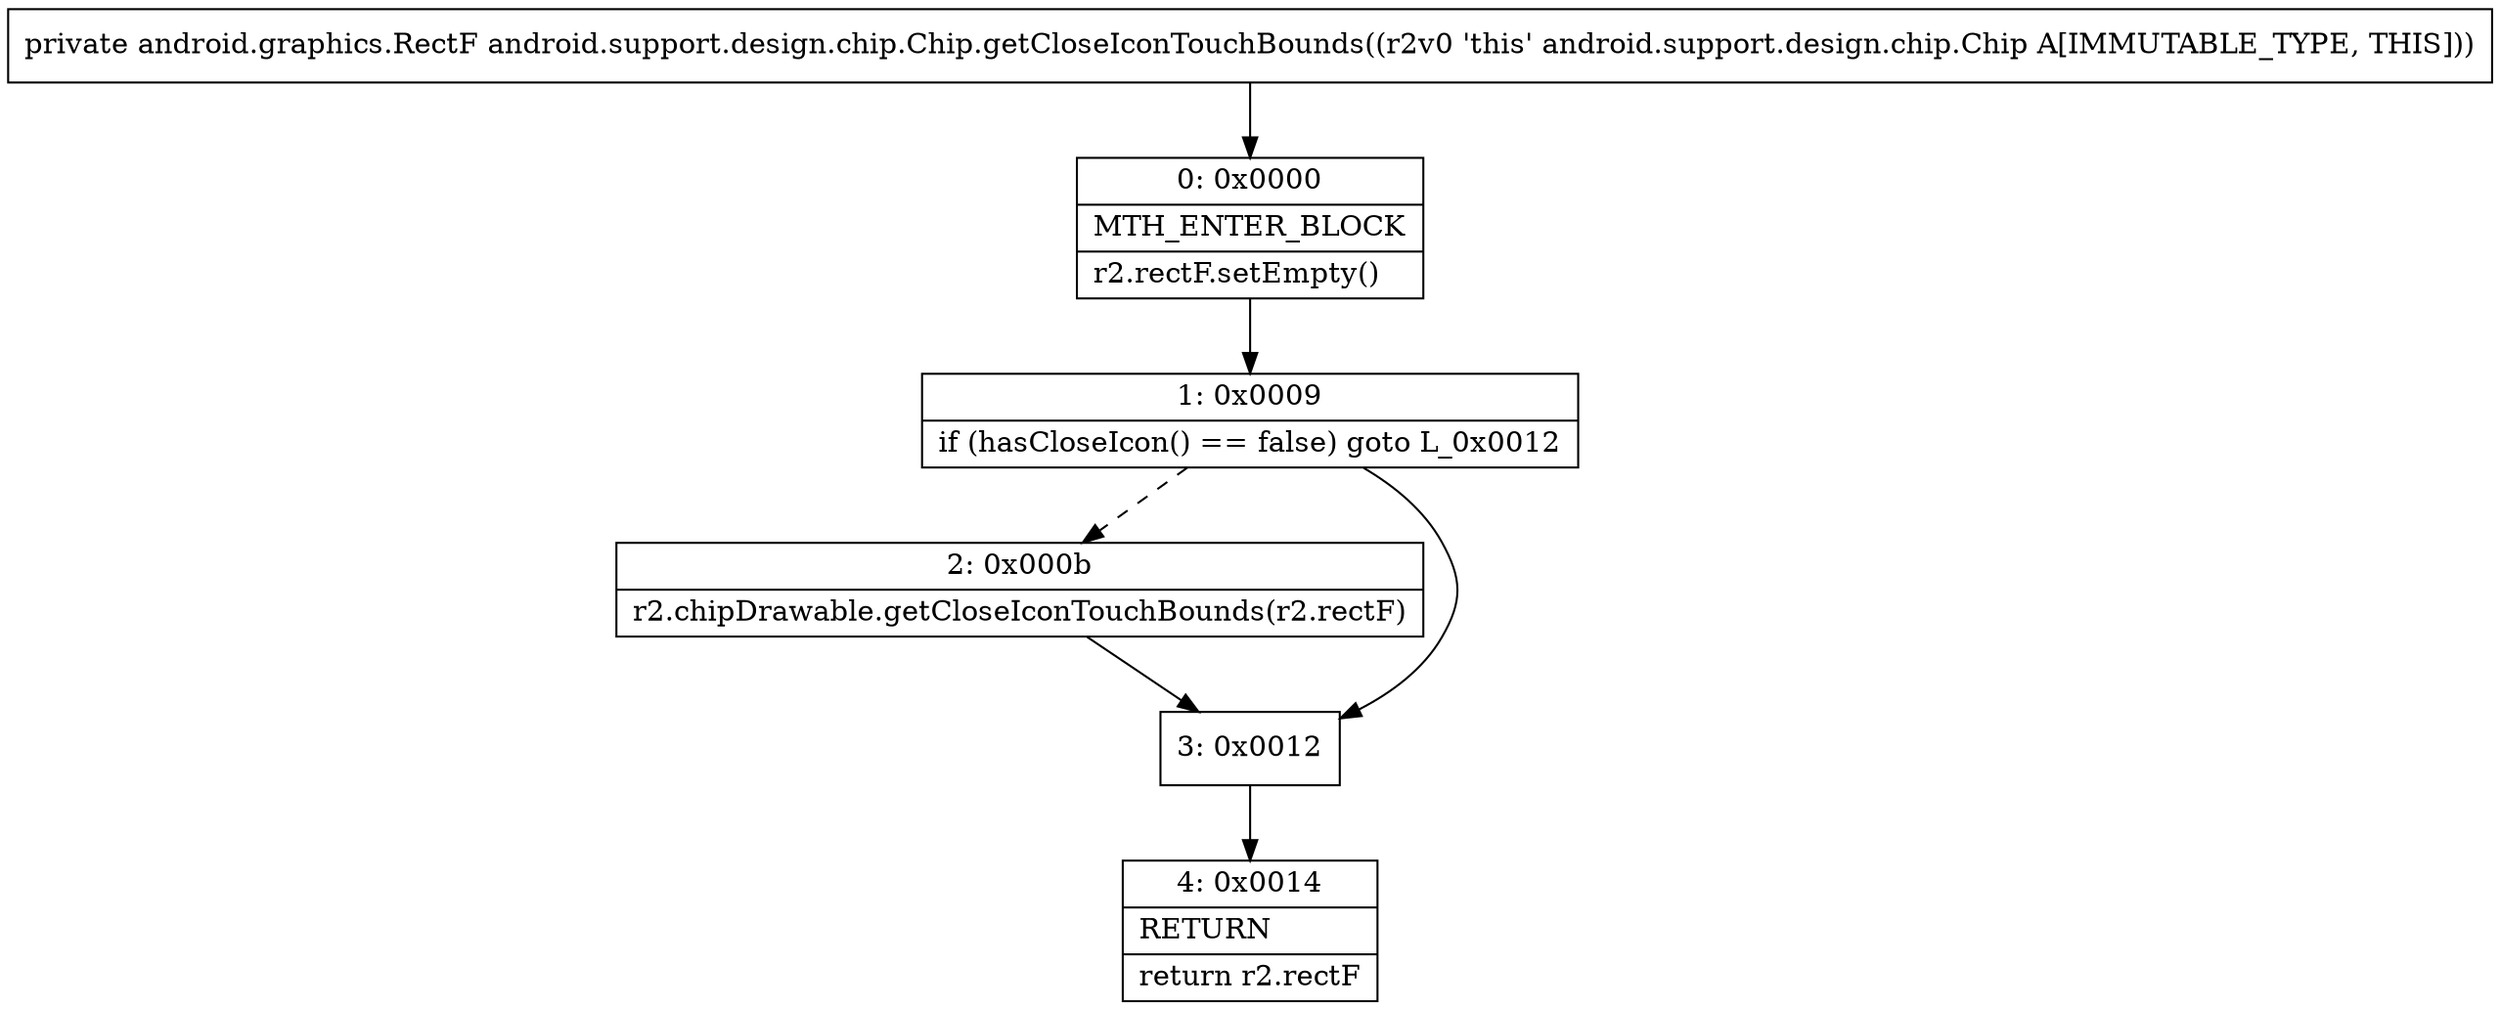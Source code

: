 digraph "CFG forandroid.support.design.chip.Chip.getCloseIconTouchBounds()Landroid\/graphics\/RectF;" {
Node_0 [shape=record,label="{0\:\ 0x0000|MTH_ENTER_BLOCK\l|r2.rectF.setEmpty()\l}"];
Node_1 [shape=record,label="{1\:\ 0x0009|if (hasCloseIcon() == false) goto L_0x0012\l}"];
Node_2 [shape=record,label="{2\:\ 0x000b|r2.chipDrawable.getCloseIconTouchBounds(r2.rectF)\l}"];
Node_3 [shape=record,label="{3\:\ 0x0012}"];
Node_4 [shape=record,label="{4\:\ 0x0014|RETURN\l|return r2.rectF\l}"];
MethodNode[shape=record,label="{private android.graphics.RectF android.support.design.chip.Chip.getCloseIconTouchBounds((r2v0 'this' android.support.design.chip.Chip A[IMMUTABLE_TYPE, THIS])) }"];
MethodNode -> Node_0;
Node_0 -> Node_1;
Node_1 -> Node_2[style=dashed];
Node_1 -> Node_3;
Node_2 -> Node_3;
Node_3 -> Node_4;
}


